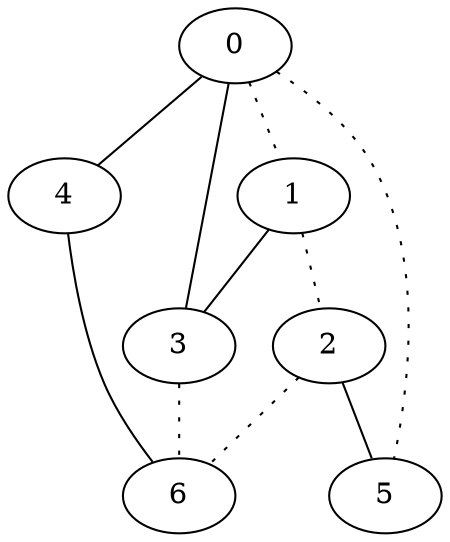 graph {
a0 -- a1 [style=dotted];
a0 -- a3;
a0 -- a4;
a0 -- a5 [style=dotted];
a1 -- a2 [style=dotted];
a1 -- a3;
a2 -- a5;
a2 -- a6 [style=dotted];
a3 -- a6 [style=dotted];
a4 -- a6;
a0[label=0];
a1[label=1];
a2[label=2];
a3[label=3];
a4[label=4];
a5[label=5];
a6[label=6];
}
